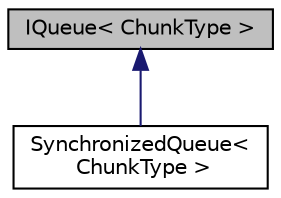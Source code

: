 digraph "IQueue&lt; ChunkType &gt;"
{
 // LATEX_PDF_SIZE
  edge [fontname="Helvetica",fontsize="10",labelfontname="Helvetica",labelfontsize="10"];
  node [fontname="Helvetica",fontsize="10",shape=record];
  Node1 [label="IQueue\< ChunkType \>",height=0.2,width=0.4,color="black", fillcolor="grey75", style="filled", fontcolor="black",tooltip=" "];
  Node1 -> Node2 [dir="back",color="midnightblue",fontsize="10",style="solid",fontname="Helvetica"];
  Node2 [label="SynchronizedQueue\<\l ChunkType \>",height=0.2,width=0.4,color="black", fillcolor="white", style="filled",URL="$classSynchronizedQueue.html",tooltip=" "];
}

